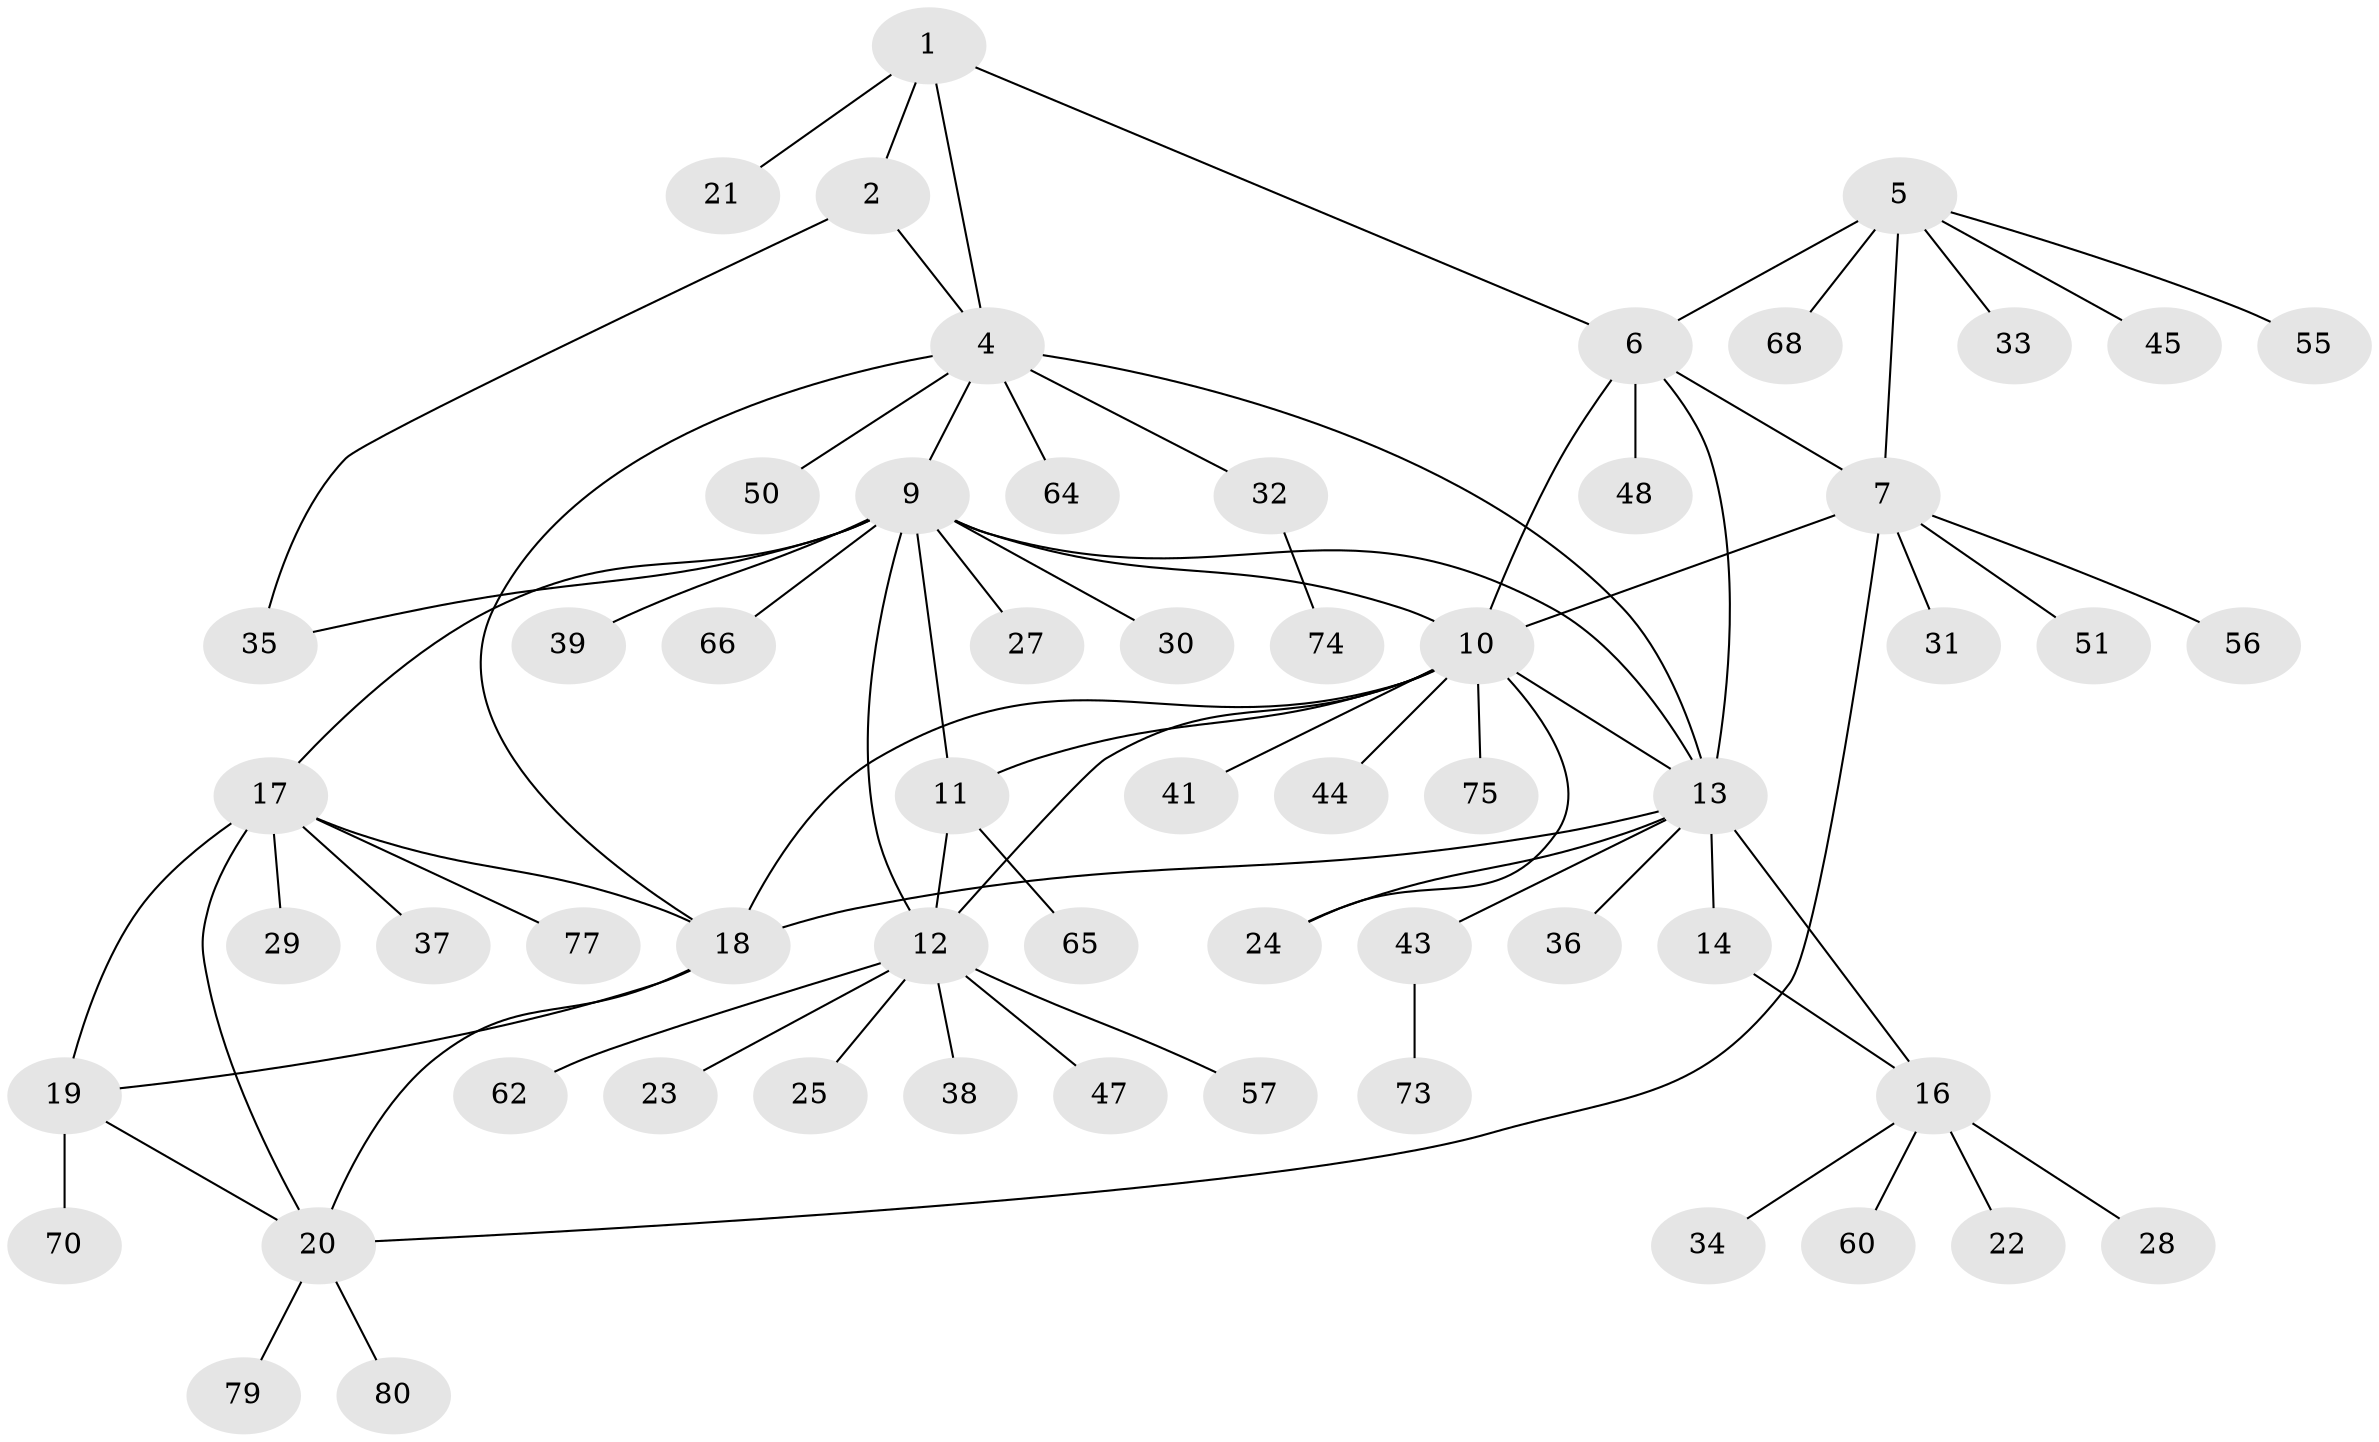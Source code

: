 // original degree distribution, {4: 0.0375, 10: 0.025, 7: 0.05, 3: 0.05, 9: 0.0125, 11: 0.0125, 12: 0.025, 5: 0.025, 8: 0.0125, 6: 0.0125, 1: 0.575, 2: 0.1625}
// Generated by graph-tools (version 1.1) at 2025/11/02/27/25 16:11:31]
// undirected, 59 vertices, 78 edges
graph export_dot {
graph [start="1"]
  node [color=gray90,style=filled];
  1 [super="+3"];
  2;
  4 [super="+26"];
  5 [super="+40"];
  6 [super="+8"];
  7 [super="+71"];
  9 [super="+61"];
  10 [super="+78"];
  11 [super="+58"];
  12 [super="+42"];
  13 [super="+76"];
  14 [super="+15"];
  16 [super="+63"];
  17 [super="+54"];
  18;
  19 [super="+49"];
  20 [super="+59"];
  21;
  22;
  23;
  24;
  25 [super="+67"];
  27;
  28;
  29;
  30;
  31 [super="+72"];
  32 [super="+69"];
  33;
  34 [super="+52"];
  35 [super="+53"];
  36;
  37;
  38;
  39;
  41;
  43;
  44;
  45 [super="+46"];
  47;
  48;
  50;
  51;
  55;
  56;
  57;
  60;
  62;
  64;
  65;
  66;
  68;
  70;
  73;
  74;
  75;
  77;
  79;
  80;
  1 -- 2 [weight=2];
  1 -- 4 [weight=2];
  1 -- 21;
  1 -- 6;
  2 -- 4;
  2 -- 35;
  4 -- 9;
  4 -- 13;
  4 -- 18;
  4 -- 32;
  4 -- 50;
  4 -- 64;
  5 -- 6 [weight=2];
  5 -- 7;
  5 -- 33;
  5 -- 45;
  5 -- 68;
  5 -- 55;
  6 -- 7 [weight=2];
  6 -- 48;
  6 -- 10;
  6 -- 13;
  7 -- 10;
  7 -- 20;
  7 -- 31;
  7 -- 51;
  7 -- 56;
  9 -- 10;
  9 -- 11;
  9 -- 12;
  9 -- 27;
  9 -- 30;
  9 -- 35;
  9 -- 39;
  9 -- 66;
  9 -- 17;
  9 -- 13;
  10 -- 11;
  10 -- 12;
  10 -- 13 [weight=2];
  10 -- 18;
  10 -- 24;
  10 -- 41;
  10 -- 44;
  10 -- 75;
  11 -- 12;
  11 -- 65;
  12 -- 23;
  12 -- 25;
  12 -- 38;
  12 -- 47;
  12 -- 57;
  12 -- 62;
  13 -- 14 [weight=2];
  13 -- 16;
  13 -- 18;
  13 -- 24;
  13 -- 36;
  13 -- 43;
  14 -- 16 [weight=2];
  16 -- 22;
  16 -- 28;
  16 -- 34;
  16 -- 60;
  17 -- 18;
  17 -- 19;
  17 -- 20;
  17 -- 29;
  17 -- 37;
  17 -- 77;
  18 -- 19;
  18 -- 20;
  19 -- 20;
  19 -- 70;
  20 -- 79;
  20 -- 80;
  32 -- 74;
  43 -- 73;
}
